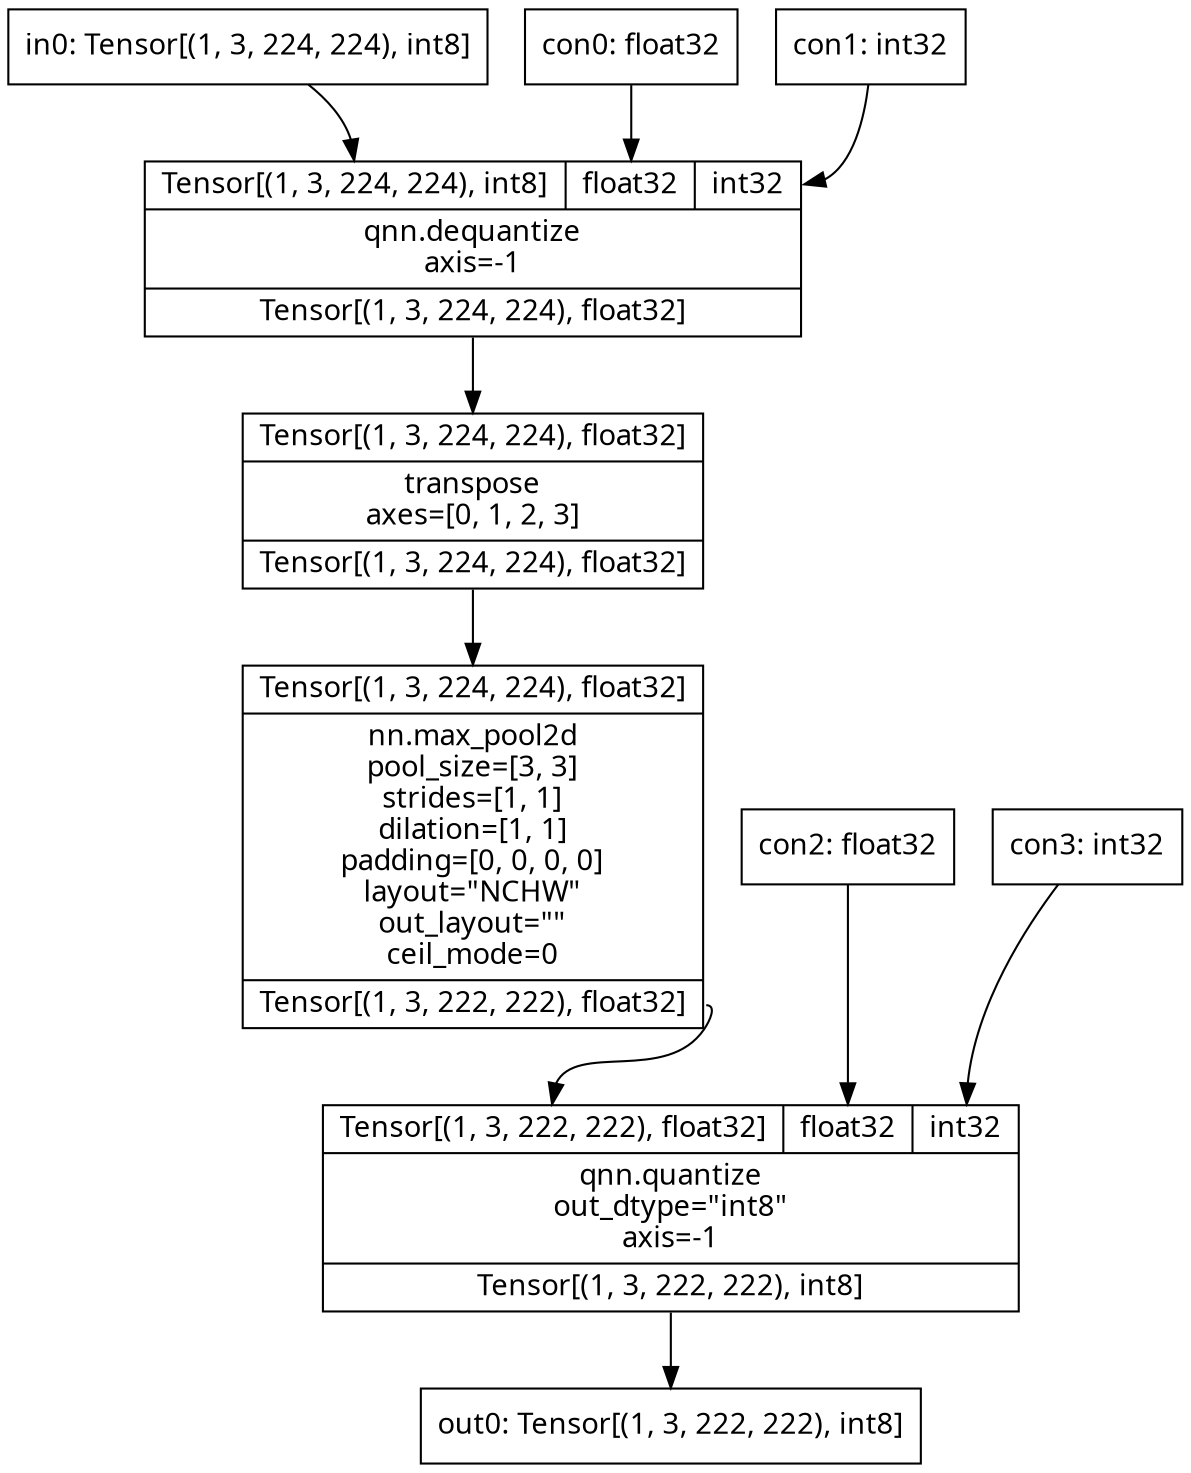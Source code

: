 digraph code {
	node [fontname="Linux Biolinum O" shape=record]
	in0 [label="in0: Tensor[(1, 3, 224, 224), int8]"]
	con0 [label="con0: float32"]
	con1 [label="con1: int32"]
	opr0 [label="{{<i0>Tensor[(1, 3, 224, 224), int8]|<i1>float32|<i2>int32}|qnn.dequantize\naxis=-1|{<o0>Tensor[(1, 3, 224, 224), float32]}}"]
	in0 -> opr0:i0
	con0 -> opr0:i1
	con1 -> opr0:i2
	opr1 [label="{{<i0>Tensor[(1, 3, 224, 224), float32]}|transpose\naxes=[0, 1, 2, 3]|{<o0>Tensor[(1, 3, 224, 224), float32]}}"]
	opr0:o0 -> opr1:i0
	opr2 [label="{{<i0>Tensor[(1, 3, 224, 224), float32]}|nn.max_pool2d\npool_size=[3, 3]\nstrides=[1, 1]\ndilation=[1, 1]\npadding=[0, 0, 0, 0]\nlayout=\"NCHW\"\nout_layout=\"\"\nceil_mode=0|{<o0>Tensor[(1, 3, 222, 222), float32]}}"]
	opr1:o0 -> opr2:i0
	con2 [label="con2: float32"]
	con3 [label="con3: int32"]
	opr3 [label="{{<i0>Tensor[(1, 3, 222, 222), float32]|<i1>float32|<i2>int32}|qnn.quantize\nout_dtype=\"int8\"\naxis=-1|{<o0>Tensor[(1, 3, 222, 222), int8]}}"]
	opr2:o0 -> opr3:i0
	con2 -> opr3:i1
	con3 -> opr3:i2
	out0 [label="out0: Tensor[(1, 3, 222, 222), int8]"]
	opr3:o0 -> out0
}
